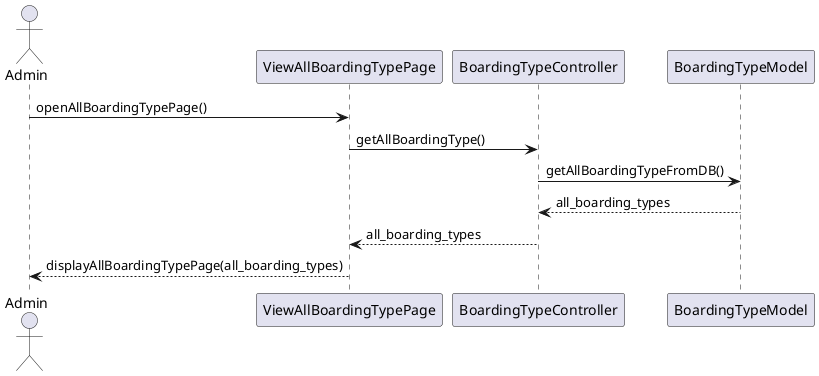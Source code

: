 @startuml
actor Admin as act
participant ViewAllBoardingTypePage as view
participant BoardingTypeController as ctrl
participant BoardingTypeModel as model

act -> view: openAllBoardingTypePage()
view -> ctrl: getAllBoardingType()
ctrl -> model: getAllBoardingTypeFromDB()
ctrl <-- model: all_boarding_types
view <-- ctrl: all_boarding_types
act <-- view: displayAllBoardingTypePage(all_boarding_types)

@enduml